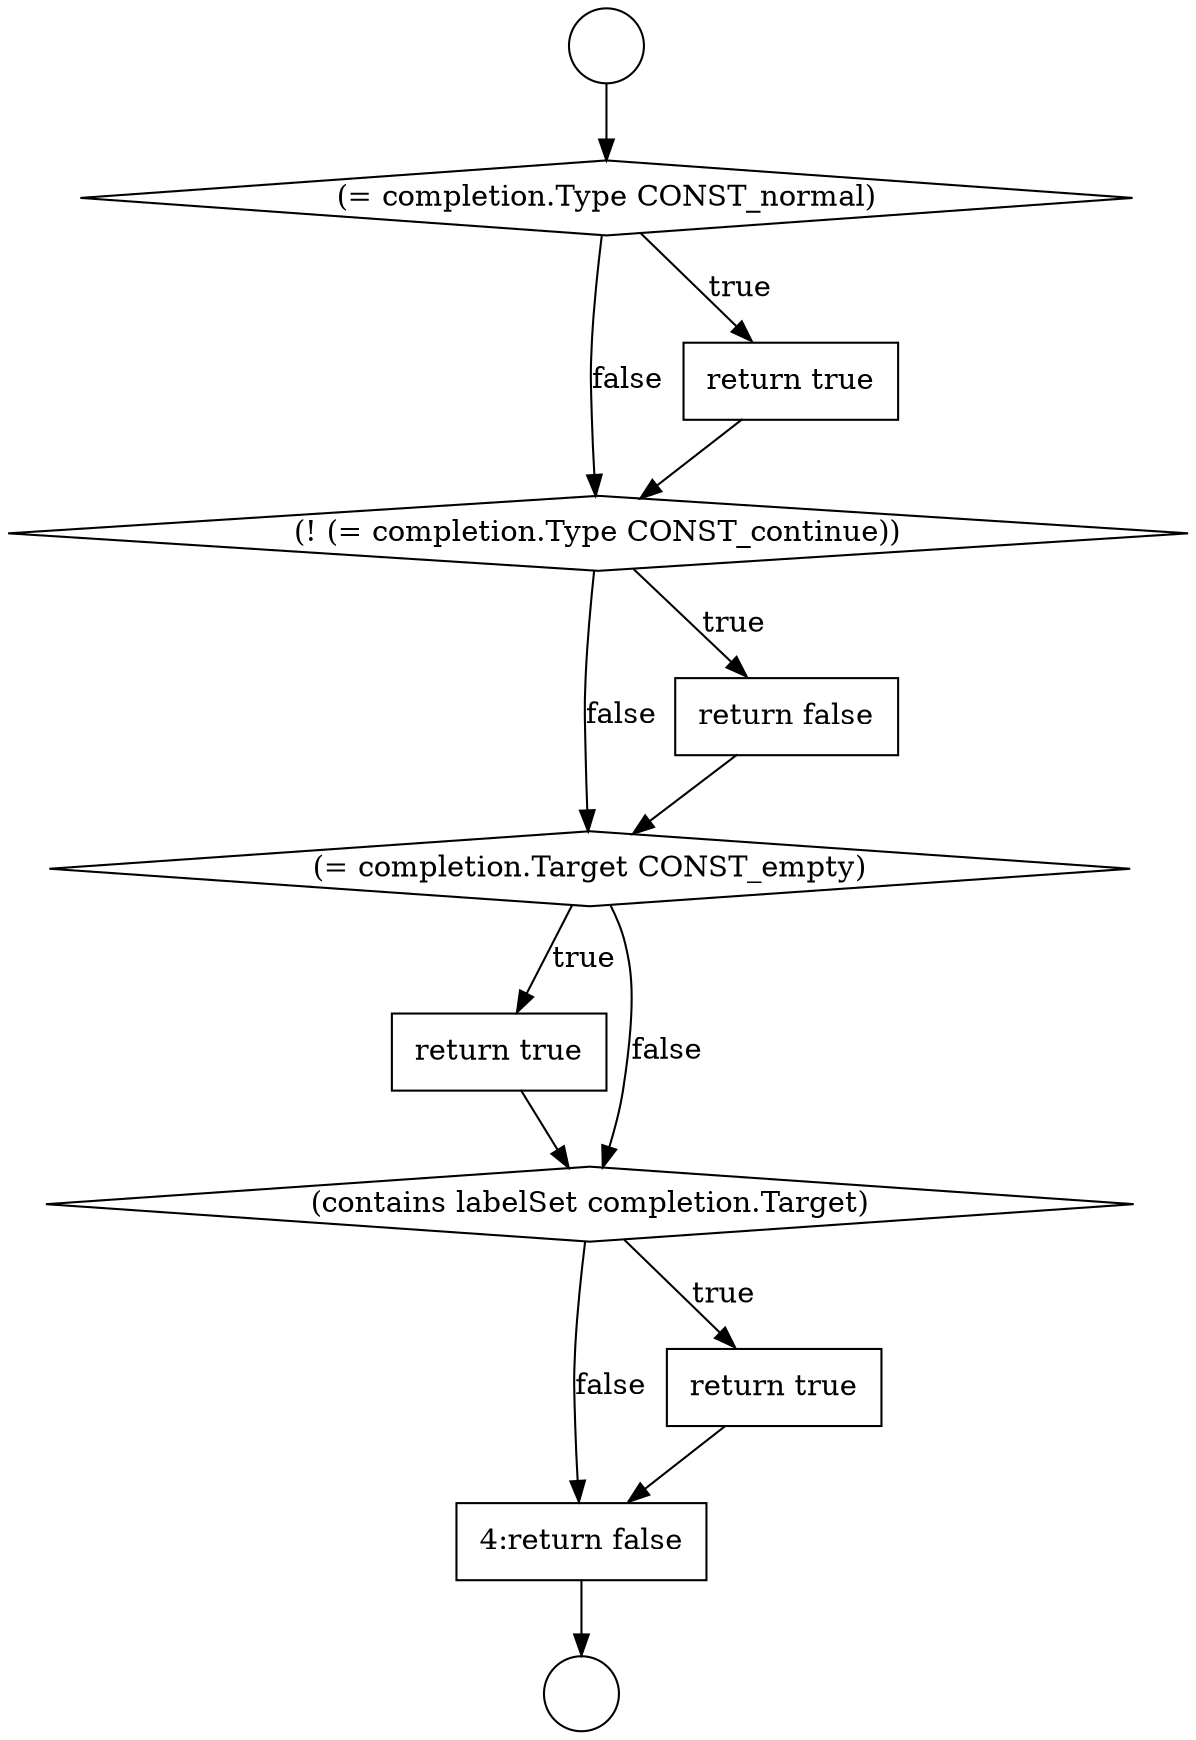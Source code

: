 digraph {
  node6355 [shape=diamond, label=<<font color="black">(= completion.Target CONST_empty)</font>> color="black" fillcolor="white" style=filled]
  node6359 [shape=none, margin=0, label=<<font color="black">
    <table border="0" cellborder="1" cellspacing="0" cellpadding="10">
      <tr><td align="left">4:return false</td></tr>
    </table>
  </font>> color="black" fillcolor="white" style=filled]
  node6350 [shape=circle label=" " color="black" fillcolor="white" style=filled]
  node6356 [shape=none, margin=0, label=<<font color="black">
    <table border="0" cellborder="1" cellspacing="0" cellpadding="10">
      <tr><td align="left">return true</td></tr>
    </table>
  </font>> color="black" fillcolor="white" style=filled]
  node6349 [shape=circle label=" " color="black" fillcolor="white" style=filled]
  node6357 [shape=diamond, label=<<font color="black">(contains labelSet completion.Target)</font>> color="black" fillcolor="white" style=filled]
  node6353 [shape=diamond, label=<<font color="black">(! (= completion.Type CONST_continue))</font>> color="black" fillcolor="white" style=filled]
  node6352 [shape=none, margin=0, label=<<font color="black">
    <table border="0" cellborder="1" cellspacing="0" cellpadding="10">
      <tr><td align="left">return true</td></tr>
    </table>
  </font>> color="black" fillcolor="white" style=filled]
  node6358 [shape=none, margin=0, label=<<font color="black">
    <table border="0" cellborder="1" cellspacing="0" cellpadding="10">
      <tr><td align="left">return true</td></tr>
    </table>
  </font>> color="black" fillcolor="white" style=filled]
  node6354 [shape=none, margin=0, label=<<font color="black">
    <table border="0" cellborder="1" cellspacing="0" cellpadding="10">
      <tr><td align="left">return false</td></tr>
    </table>
  </font>> color="black" fillcolor="white" style=filled]
  node6351 [shape=diamond, label=<<font color="black">(= completion.Type CONST_normal)</font>> color="black" fillcolor="white" style=filled]
  node6357 -> node6358 [label=<<font color="black">true</font>> color="black"]
  node6357 -> node6359 [label=<<font color="black">false</font>> color="black"]
  node6355 -> node6356 [label=<<font color="black">true</font>> color="black"]
  node6355 -> node6357 [label=<<font color="black">false</font>> color="black"]
  node6352 -> node6353 [ color="black"]
  node6349 -> node6351 [ color="black"]
  node6351 -> node6352 [label=<<font color="black">true</font>> color="black"]
  node6351 -> node6353 [label=<<font color="black">false</font>> color="black"]
  node6356 -> node6357 [ color="black"]
  node6358 -> node6359 [ color="black"]
  node6354 -> node6355 [ color="black"]
  node6359 -> node6350 [ color="black"]
  node6353 -> node6354 [label=<<font color="black">true</font>> color="black"]
  node6353 -> node6355 [label=<<font color="black">false</font>> color="black"]
}
